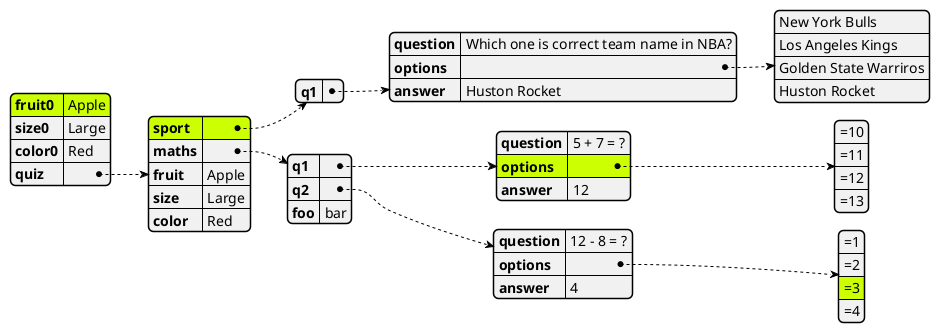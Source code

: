 {
  "sha1": "l8xlmg3bz2g71royupafgdytxpz8v38",
  "insertion": {
    "when": "2024-06-03T18:59:33.877Z",
    "url": "https://support.oneskyapp.com/hc/en-us/articles/208047697-JSON-sample-files",
    "user": "plantuml@gmail.com"
  }
}
@startjson
#highlight "fruit0"
#highlight "quiz" / "sport"
#highlight "quiz"/"maths"/"q1"/"options" 
#highlight "quiz"/"maths"/"q2"/"options"/"2" 
{
	    "fruit0": "Apple",
	    "size0": "Large",
	    "color0": "Red",
    "quiz": {
        "sport": {
            "q1": {
                "question": "Which one is correct team name in NBA?",
                "options": [
                    "New York Bulls",
                    "Los Angeles Kings",
                    "Golden State Warriros",
                    "Huston Rocket"
                ],
                "answer": "Huston Rocket"
            }
        },
        "maths": {
            "q1": {
                "question": "5 + 7 = ?",
                "options": [
                    "=10",
                    "=11",
                    "=12",
                    "=13"
                ],
                "answer": "12"
            },
            "q2": {
                "question": "12 - 8 = ?",
                "options": [
                    "=1",
                    "=2",
                    "=3",
                    "=4"
                ],
                "answer": "4"
            },
            "foo": "bar"
        },
        "fruit": "Apple",
	    "size": "Large",
	    "color": "Red"

    }
}
@endjson
